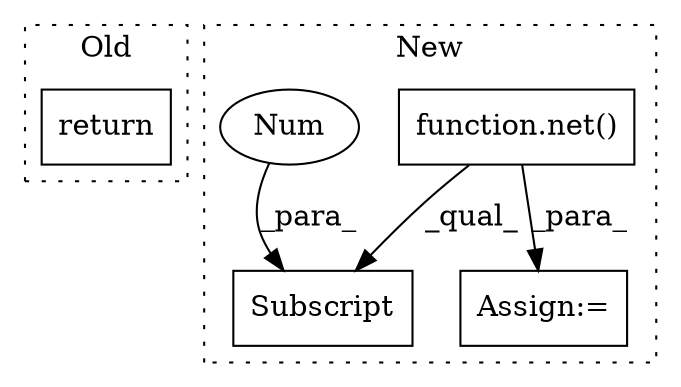 digraph G {
subgraph cluster0 {
1 [label="return" a="93" s="820" l="7" shape="box"];
label = "Old";
style="dotted";
}
subgraph cluster1 {
2 [label="function.net()" a="75" s="962,967" l="4,1" shape="box"];
3 [label="Assign:=" a="68" s="1084" l="3" shape="box"];
4 [label="Subscript" a="63" s="989,0" l="12,0" shape="box"];
5 [label="Num" a="76" s="999" l="1" shape="ellipse"];
label = "New";
style="dotted";
}
2 -> 3 [label="_para_"];
2 -> 4 [label="_qual_"];
5 -> 4 [label="_para_"];
}